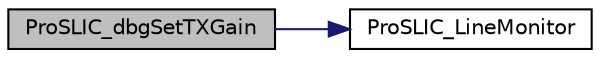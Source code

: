 digraph "ProSLIC_dbgSetTXGain"
{
  edge [fontname="Helvetica",fontsize="10",labelfontname="Helvetica",labelfontsize="10"];
  node [fontname="Helvetica",fontsize="10",shape=record];
  rankdir="LR";
  Node1 [label="ProSLIC_dbgSetTXGain",height=0.2,width=0.4,color="black", fillcolor="grey75", style="filled", fontcolor="black"];
  Node1 -> Node2 [color="midnightblue",fontsize="10",style="solid",fontname="Helvetica"];
  Node2 [label="ProSLIC_LineMonitor",height=0.2,width=0.4,color="black", fillcolor="white", style="filled",URL="$group___d_i_a_g_n_o_s_t_i_c_s.html#gaff35c3a11de982ce429771fc2d3a24ce",tooltip="This function allows one to monitor the instantaneous voltage and loop current values seen on tip/rin..."];
}
